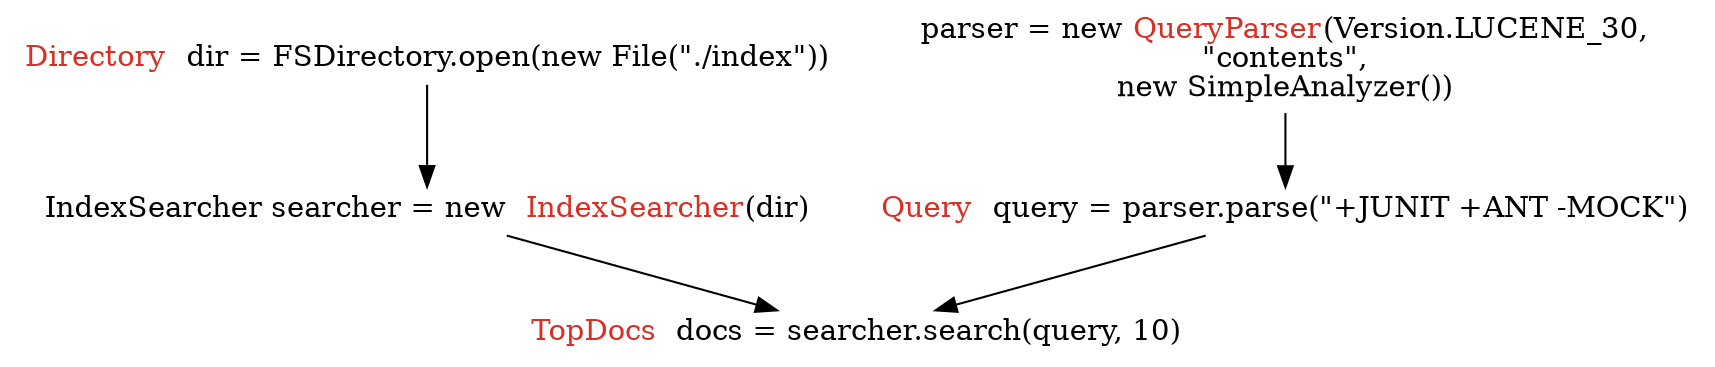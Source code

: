 digraph search {
  node [shape=plaintext, width=.6, height=.1]
  dr [label=<<FONT COLOR="#d73027">Directory </FONT> dir = FSDirectory.open(new File("./index"))>]
  is [label=<IndexSearcher searcher = new  <FONT COLOR="#d73027">IndexSearcher</FONT>(dir)>]
  dr -> is
  qp [label=<parser = new <FONT COLOR="#d73027">QueryParser</FONT>(Version.LUCENE_30,<br/>"contents",<br/>new SimpleAnalyzer())>]
  q [label=<<FONT COLOR="#d73027">Query </FONT> query = parser.parse("+JUNIT +ANT -MOCK")>]
  qp -> q
  td [label=<<FONT COLOR="#d73027">TopDocs </FONT> docs = searcher.search(query, 10)>]
  q -> td
  is -> td  
}
